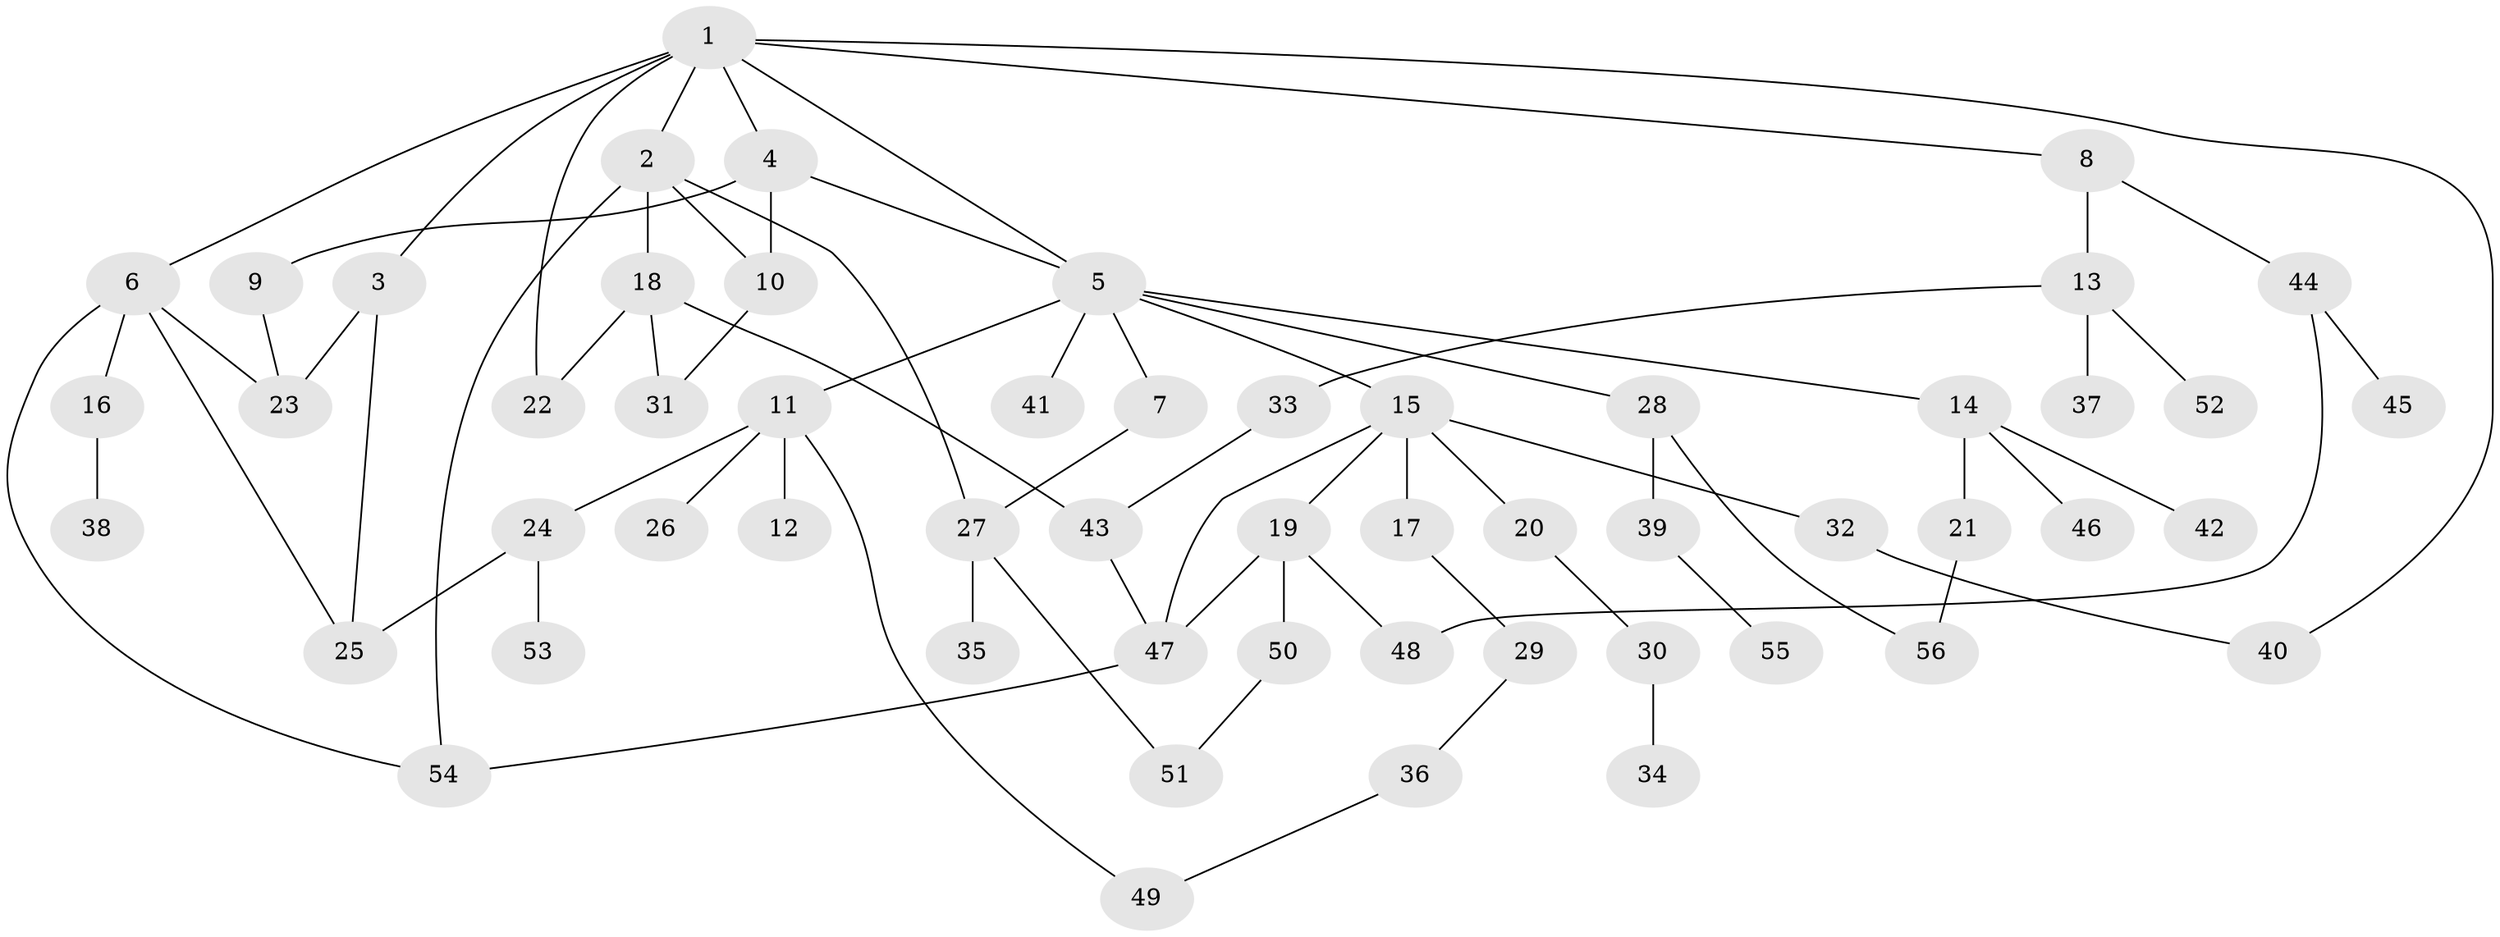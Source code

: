 // original degree distribution, {9: 0.02564102564102564, 6: 0.038461538461538464, 3: 0.1794871794871795, 4: 0.11538461538461539, 5: 0.02564102564102564, 2: 0.28205128205128205, 1: 0.3333333333333333}
// Generated by graph-tools (version 1.1) at 2025/49/03/04/25 22:49:05]
// undirected, 56 vertices, 74 edges
graph export_dot {
  node [color=gray90,style=filled];
  1;
  2;
  3;
  4;
  5;
  6;
  7;
  8;
  9;
  10;
  11;
  12;
  13;
  14;
  15;
  16;
  17;
  18;
  19;
  20;
  21;
  22;
  23;
  24;
  25;
  26;
  27;
  28;
  29;
  30;
  31;
  32;
  33;
  34;
  35;
  36;
  37;
  38;
  39;
  40;
  41;
  42;
  43;
  44;
  45;
  46;
  47;
  48;
  49;
  50;
  51;
  52;
  53;
  54;
  55;
  56;
  1 -- 2 [weight=1.0];
  1 -- 3 [weight=1.0];
  1 -- 4 [weight=1.0];
  1 -- 5 [weight=1.0];
  1 -- 6 [weight=1.0];
  1 -- 8 [weight=1.0];
  1 -- 22 [weight=1.0];
  1 -- 40 [weight=1.0];
  2 -- 10 [weight=1.0];
  2 -- 18 [weight=1.0];
  2 -- 27 [weight=1.0];
  2 -- 54 [weight=1.0];
  3 -- 23 [weight=1.0];
  3 -- 25 [weight=1.0];
  4 -- 5 [weight=1.0];
  4 -- 9 [weight=1.0];
  4 -- 10 [weight=2.0];
  5 -- 7 [weight=1.0];
  5 -- 11 [weight=1.0];
  5 -- 14 [weight=1.0];
  5 -- 15 [weight=1.0];
  5 -- 28 [weight=1.0];
  5 -- 41 [weight=1.0];
  6 -- 16 [weight=1.0];
  6 -- 23 [weight=1.0];
  6 -- 25 [weight=1.0];
  6 -- 54 [weight=1.0];
  7 -- 27 [weight=1.0];
  8 -- 13 [weight=1.0];
  8 -- 44 [weight=1.0];
  9 -- 23 [weight=1.0];
  10 -- 31 [weight=1.0];
  11 -- 12 [weight=1.0];
  11 -- 24 [weight=1.0];
  11 -- 26 [weight=1.0];
  11 -- 49 [weight=1.0];
  13 -- 33 [weight=1.0];
  13 -- 37 [weight=1.0];
  13 -- 52 [weight=1.0];
  14 -- 21 [weight=1.0];
  14 -- 42 [weight=1.0];
  14 -- 46 [weight=1.0];
  15 -- 17 [weight=1.0];
  15 -- 19 [weight=1.0];
  15 -- 20 [weight=1.0];
  15 -- 32 [weight=1.0];
  15 -- 47 [weight=1.0];
  16 -- 38 [weight=1.0];
  17 -- 29 [weight=1.0];
  18 -- 22 [weight=1.0];
  18 -- 31 [weight=1.0];
  18 -- 43 [weight=1.0];
  19 -- 47 [weight=1.0];
  19 -- 48 [weight=1.0];
  19 -- 50 [weight=1.0];
  20 -- 30 [weight=1.0];
  21 -- 56 [weight=1.0];
  24 -- 25 [weight=1.0];
  24 -- 53 [weight=1.0];
  27 -- 35 [weight=1.0];
  27 -- 51 [weight=1.0];
  28 -- 39 [weight=1.0];
  28 -- 56 [weight=1.0];
  29 -- 36 [weight=1.0];
  30 -- 34 [weight=1.0];
  32 -- 40 [weight=1.0];
  33 -- 43 [weight=1.0];
  36 -- 49 [weight=1.0];
  39 -- 55 [weight=1.0];
  43 -- 47 [weight=1.0];
  44 -- 45 [weight=1.0];
  44 -- 48 [weight=1.0];
  47 -- 54 [weight=1.0];
  50 -- 51 [weight=1.0];
}
